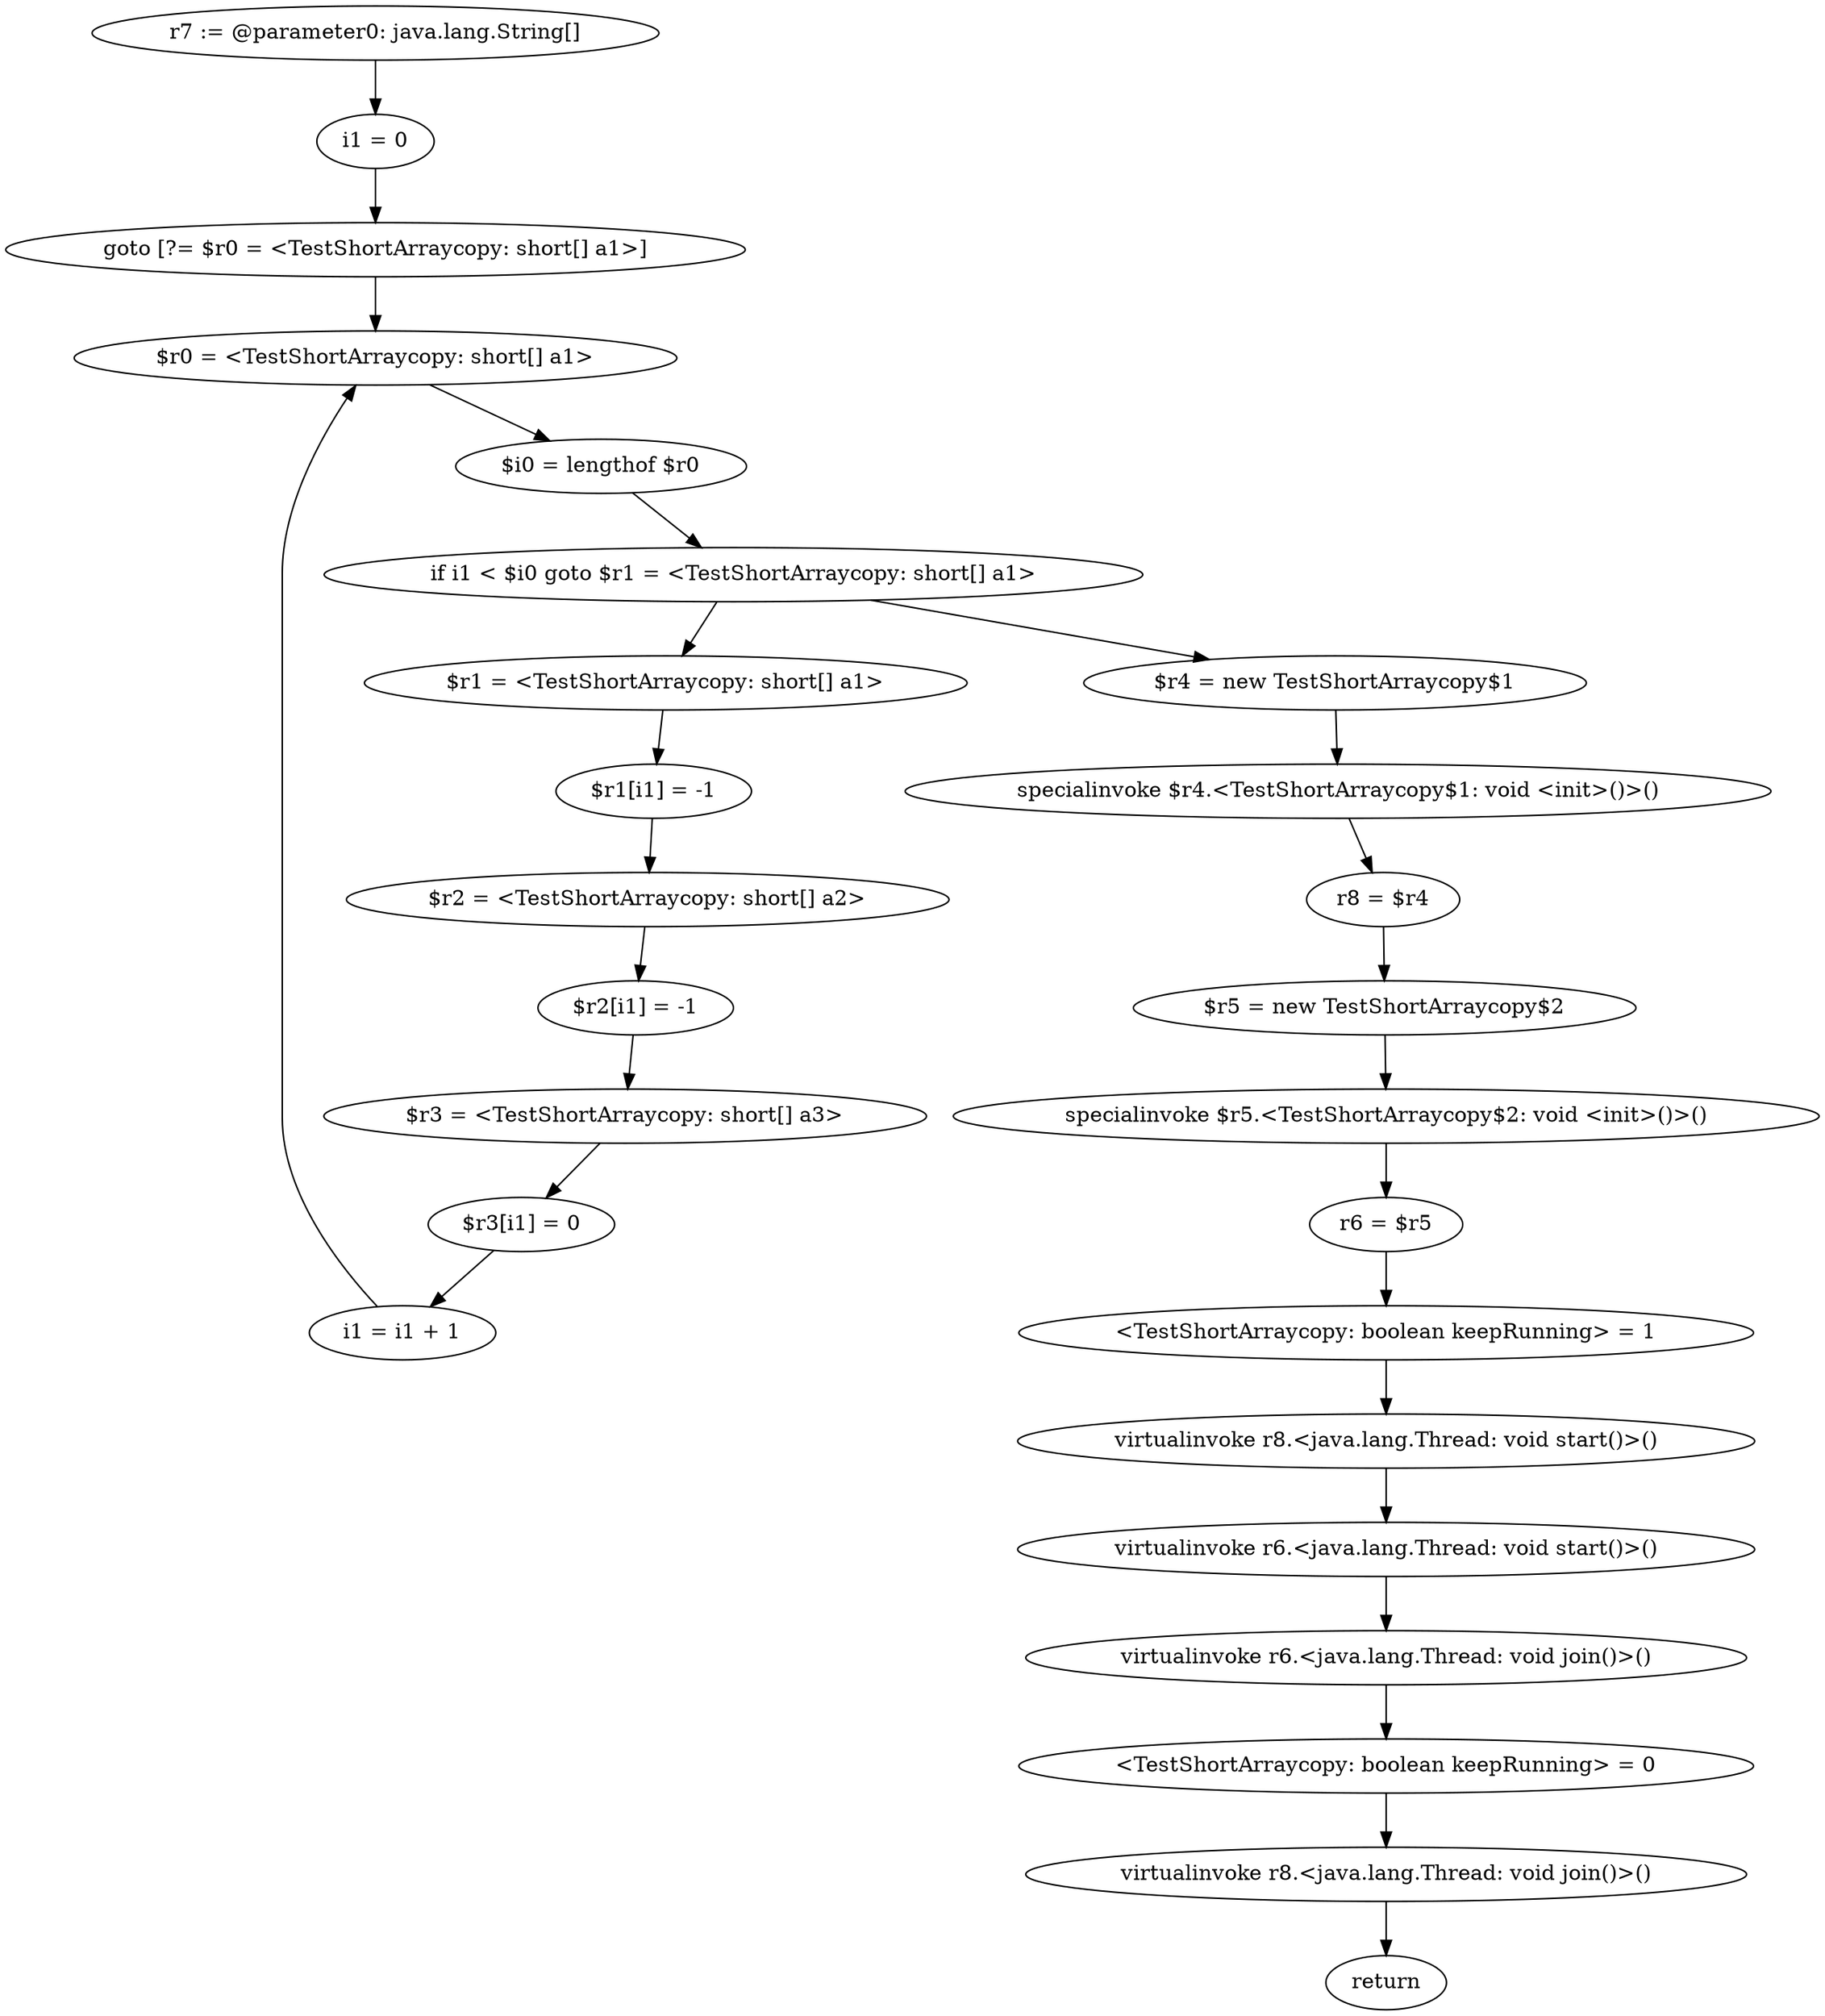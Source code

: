 digraph "unitGraph" {
    "r7 := @parameter0: java.lang.String[]"
    "i1 = 0"
    "goto [?= $r0 = <TestShortArraycopy: short[] a1>]"
    "$r1 = <TestShortArraycopy: short[] a1>"
    "$r1[i1] = -1"
    "$r2 = <TestShortArraycopy: short[] a2>"
    "$r2[i1] = -1"
    "$r3 = <TestShortArraycopy: short[] a3>"
    "$r3[i1] = 0"
    "i1 = i1 + 1"
    "$r0 = <TestShortArraycopy: short[] a1>"
    "$i0 = lengthof $r0"
    "if i1 < $i0 goto $r1 = <TestShortArraycopy: short[] a1>"
    "$r4 = new TestShortArraycopy$1"
    "specialinvoke $r4.<TestShortArraycopy$1: void <init>()>()"
    "r8 = $r4"
    "$r5 = new TestShortArraycopy$2"
    "specialinvoke $r5.<TestShortArraycopy$2: void <init>()>()"
    "r6 = $r5"
    "<TestShortArraycopy: boolean keepRunning> = 1"
    "virtualinvoke r8.<java.lang.Thread: void start()>()"
    "virtualinvoke r6.<java.lang.Thread: void start()>()"
    "virtualinvoke r6.<java.lang.Thread: void join()>()"
    "<TestShortArraycopy: boolean keepRunning> = 0"
    "virtualinvoke r8.<java.lang.Thread: void join()>()"
    "return"
    "r7 := @parameter0: java.lang.String[]"->"i1 = 0";
    "i1 = 0"->"goto [?= $r0 = <TestShortArraycopy: short[] a1>]";
    "goto [?= $r0 = <TestShortArraycopy: short[] a1>]"->"$r0 = <TestShortArraycopy: short[] a1>";
    "$r1 = <TestShortArraycopy: short[] a1>"->"$r1[i1] = -1";
    "$r1[i1] = -1"->"$r2 = <TestShortArraycopy: short[] a2>";
    "$r2 = <TestShortArraycopy: short[] a2>"->"$r2[i1] = -1";
    "$r2[i1] = -1"->"$r3 = <TestShortArraycopy: short[] a3>";
    "$r3 = <TestShortArraycopy: short[] a3>"->"$r3[i1] = 0";
    "$r3[i1] = 0"->"i1 = i1 + 1";
    "i1 = i1 + 1"->"$r0 = <TestShortArraycopy: short[] a1>";
    "$r0 = <TestShortArraycopy: short[] a1>"->"$i0 = lengthof $r0";
    "$i0 = lengthof $r0"->"if i1 < $i0 goto $r1 = <TestShortArraycopy: short[] a1>";
    "if i1 < $i0 goto $r1 = <TestShortArraycopy: short[] a1>"->"$r4 = new TestShortArraycopy$1";
    "if i1 < $i0 goto $r1 = <TestShortArraycopy: short[] a1>"->"$r1 = <TestShortArraycopy: short[] a1>";
    "$r4 = new TestShortArraycopy$1"->"specialinvoke $r4.<TestShortArraycopy$1: void <init>()>()";
    "specialinvoke $r4.<TestShortArraycopy$1: void <init>()>()"->"r8 = $r4";
    "r8 = $r4"->"$r5 = new TestShortArraycopy$2";
    "$r5 = new TestShortArraycopy$2"->"specialinvoke $r5.<TestShortArraycopy$2: void <init>()>()";
    "specialinvoke $r5.<TestShortArraycopy$2: void <init>()>()"->"r6 = $r5";
    "r6 = $r5"->"<TestShortArraycopy: boolean keepRunning> = 1";
    "<TestShortArraycopy: boolean keepRunning> = 1"->"virtualinvoke r8.<java.lang.Thread: void start()>()";
    "virtualinvoke r8.<java.lang.Thread: void start()>()"->"virtualinvoke r6.<java.lang.Thread: void start()>()";
    "virtualinvoke r6.<java.lang.Thread: void start()>()"->"virtualinvoke r6.<java.lang.Thread: void join()>()";
    "virtualinvoke r6.<java.lang.Thread: void join()>()"->"<TestShortArraycopy: boolean keepRunning> = 0";
    "<TestShortArraycopy: boolean keepRunning> = 0"->"virtualinvoke r8.<java.lang.Thread: void join()>()";
    "virtualinvoke r8.<java.lang.Thread: void join()>()"->"return";
}
